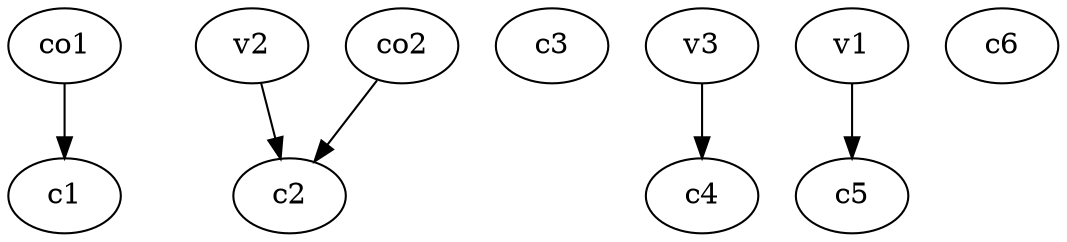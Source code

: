 strict digraph  {
c1;
c2;
c3;
c4;
c5;
c6;
v1;
v2;
v3;
co1;
co2;
v1 -> c5  [weight=1];
v2 -> c2  [weight=1];
v3 -> c4  [weight=1];
co1 -> c1  [weight=1];
co2 -> c2  [weight=1];
}
